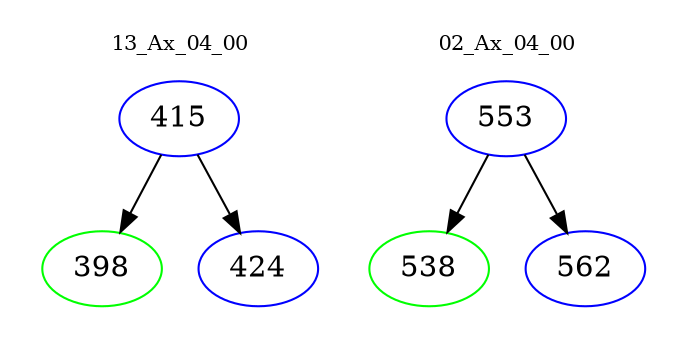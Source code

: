 digraph{
subgraph cluster_0 {
color = white
label = "13_Ax_04_00";
fontsize=10;
T0_415 [label="415", color="blue"]
T0_415 -> T0_398 [color="black"]
T0_398 [label="398", color="green"]
T0_415 -> T0_424 [color="black"]
T0_424 [label="424", color="blue"]
}
subgraph cluster_1 {
color = white
label = "02_Ax_04_00";
fontsize=10;
T1_553 [label="553", color="blue"]
T1_553 -> T1_538 [color="black"]
T1_538 [label="538", color="green"]
T1_553 -> T1_562 [color="black"]
T1_562 [label="562", color="blue"]
}
}
